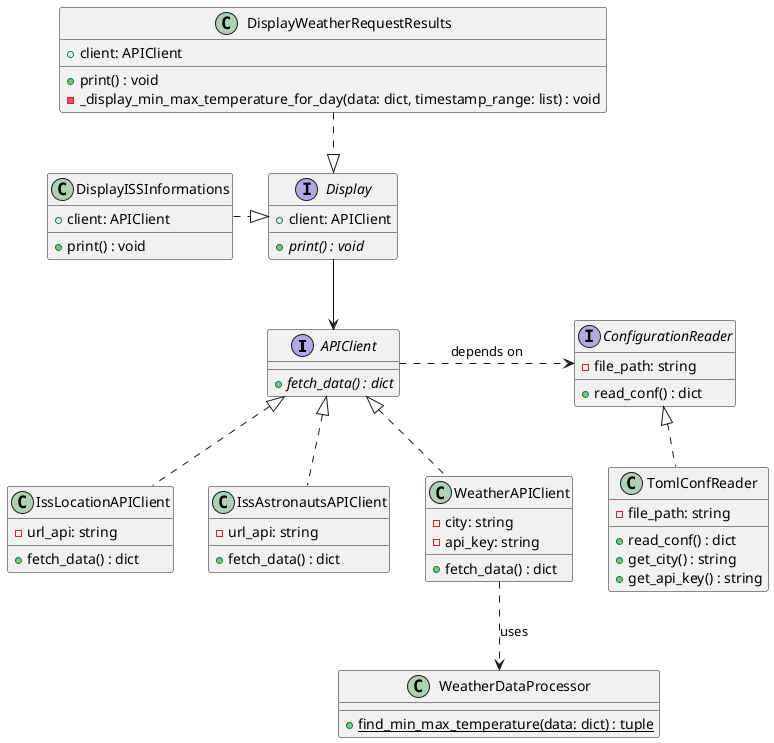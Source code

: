 @startuml
' Abstract base class
interface APIClient {
  + {abstract} fetch_data() : dict
}

' Display interfaces
interface Display {
  + client: APIClient
  + {abstract} print() : void
}

' Configuration
interface ConfigurationReader {
  - file_path: string
  + read_conf() : dict
}

' API Clients
class IssLocationAPIClient {
  - url_api: string
  + fetch_data() : dict
}

class IssAstronautsAPIClient {
  - url_api: string
  + fetch_data() : dict
}

class WeatherAPIClient {
  - city: string
  - api_key: string
  + fetch_data() : dict
}

class WeatherDataProcessor {
  + {static} find_min_max_temperature(data: dict) : tuple
}

class DisplayISSInformations {
  + client: APIClient
  + print() : void
}

class DisplayWeatherRequestResults {
  + client: APIClient
  + print() : void
  - _display_min_max_temperature_for_day(data: dict, timestamp_range: list) : void
}

class TomlConfReader {
  - file_path: string
  + read_conf() : dict
  + get_city() : string
  + get_api_key() : string
}

' Relationships
Display -down-> APIClient

ConfigurationReader <|.. TomlConfReader
ConfigurationReader <.left. APIClient : depends on
APIClient <|.. IssLocationAPIClient
APIClient <|.. WeatherAPIClient
APIClient <|.. IssAstronautsAPIClient

Display <|.left. DisplayISSInformations
Display <|.up. DisplayWeatherRequestResults

WeatherAPIClient ..> WeatherDataProcessor : uses
@enduml
